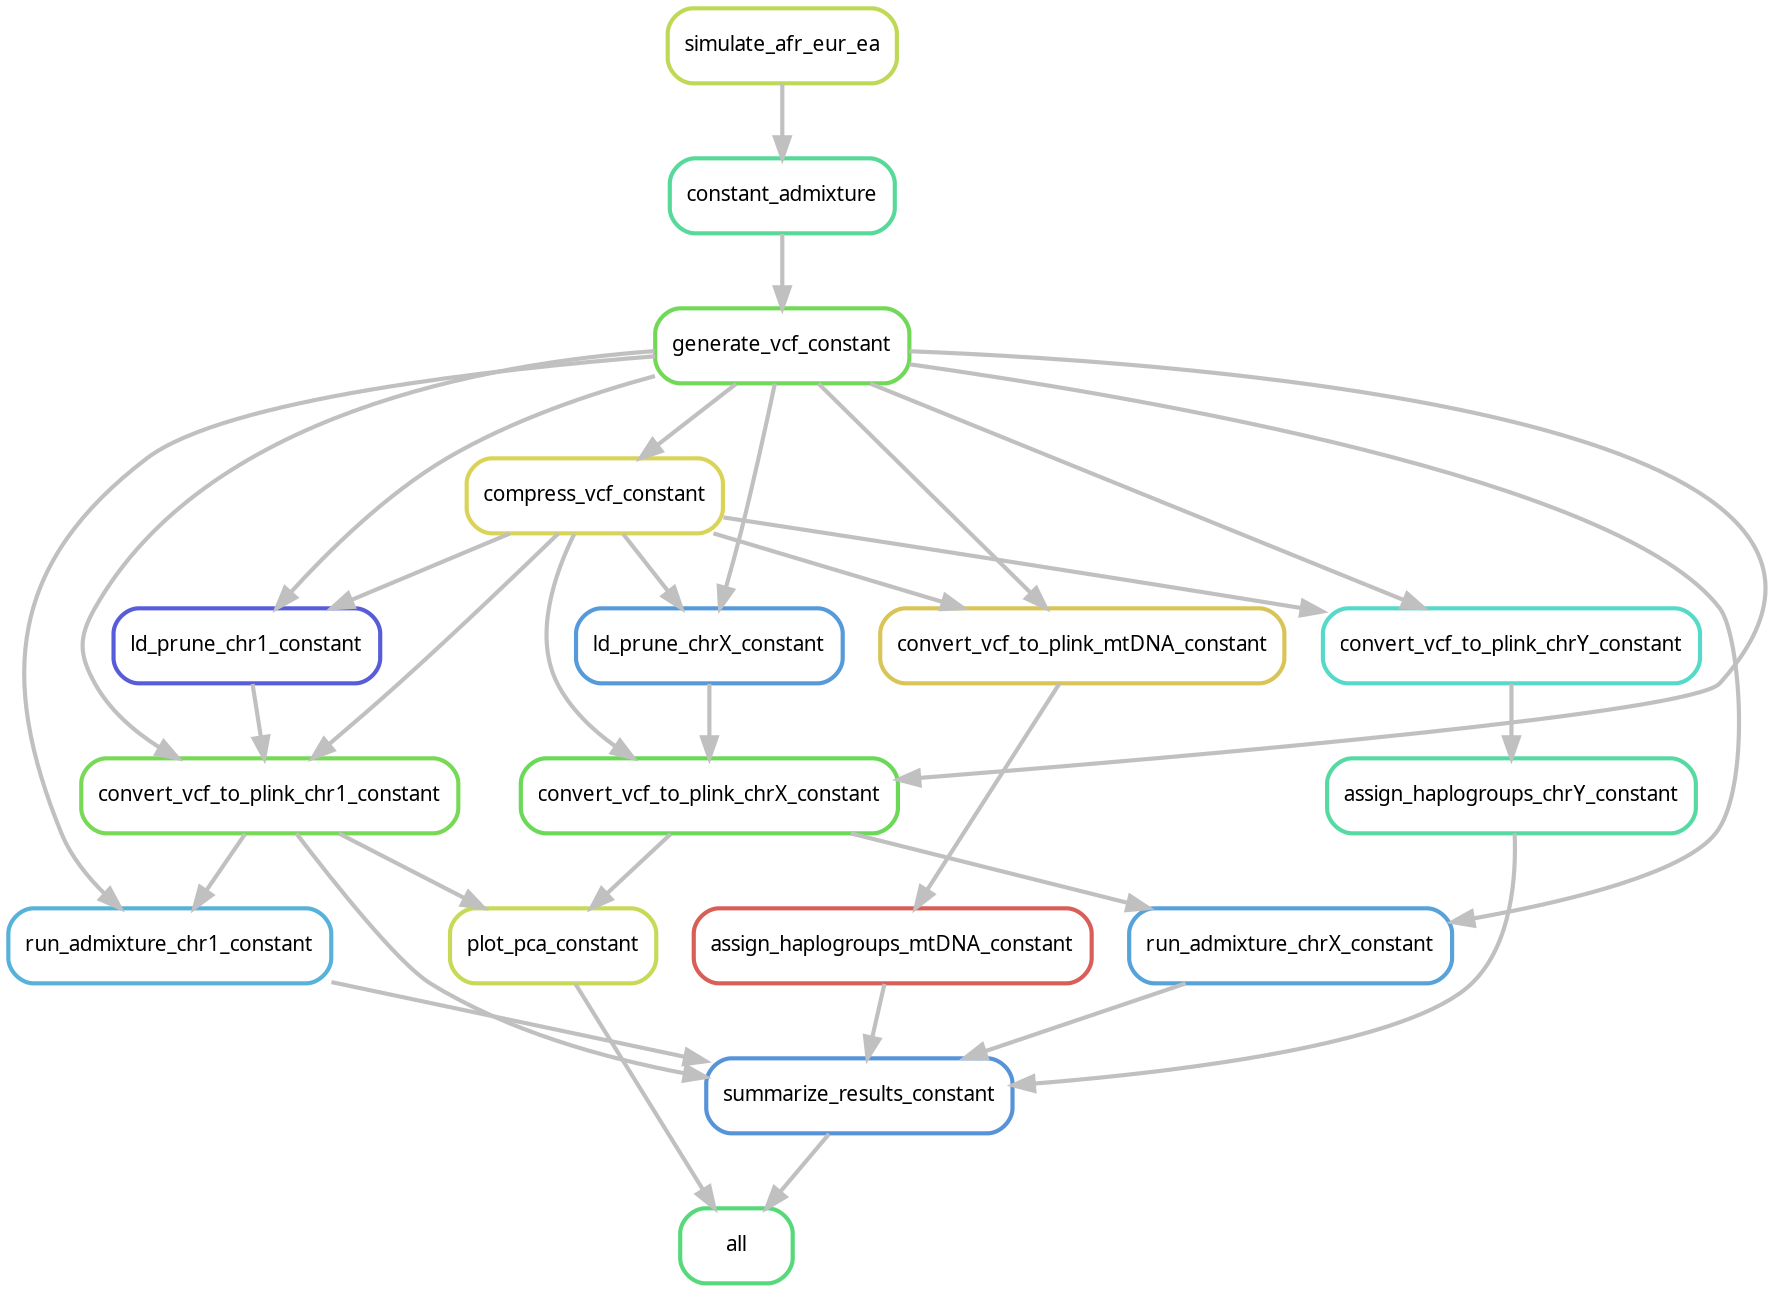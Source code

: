 digraph snakemake_dag {
    graph[bgcolor=white, margin=0];
    node[shape=box, style=rounded, fontname=sans,                 fontsize=10, penwidth=2];
    edge[penwidth=2, color=grey];
	0[label = "all", color = "0.38 0.6 0.85", style="rounded"];
	1[label = "summarize_results_constant", color = "0.59 0.6 0.85", style="rounded"];
	2[label = "run_admixture_chr1_constant", color = "0.55 0.6 0.85", style="rounded"];
	3[label = "convert_vcf_to_plink_chr1_constant", color = "0.29 0.6 0.85", style="rounded"];
	4[label = "compress_vcf_constant", color = "0.16 0.6 0.85", style="rounded"];
	5[label = "generate_vcf_constant", color = "0.30 0.6 0.85", style="rounded"];
	6[label = "constant_admixture", color = "0.42 0.6 0.85", style="rounded"];
	7[label = "simulate_afr_eur_ea", color = "0.20 0.6 0.85", style="rounded"];
	8[label = "ld_prune_chr1_constant", color = "0.66 0.6 0.85", style="rounded"];
	9[label = "run_admixture_chrX_constant", color = "0.57 0.6 0.85", style="rounded"];
	10[label = "convert_vcf_to_plink_chrX_constant", color = "0.31 0.6 0.85", style="rounded"];
	11[label = "ld_prune_chrX_constant", color = "0.58 0.6 0.85", style="rounded"];
	12[label = "assign_haplogroups_mtDNA_constant", color = "0.01 0.6 0.85", style="rounded"];
	13[label = "convert_vcf_to_plink_mtDNA_constant", color = "0.14 0.6 0.85", style="rounded"];
	14[label = "assign_haplogroups_chrY_constant", color = "0.43 0.6 0.85", style="rounded"];
	15[label = "convert_vcf_to_plink_chrY_constant", color = "0.48 0.6 0.85", style="rounded"];
	16[label = "plot_pca_constant", color = "0.19 0.6 0.85", style="rounded"];
	1 -> 0
	16 -> 0
	2 -> 1
	9 -> 1
	12 -> 1
	14 -> 1
	3 -> 1
	3 -> 2
	5 -> 2
	4 -> 3
	5 -> 3
	8 -> 3
	5 -> 4
	6 -> 5
	7 -> 6
	4 -> 8
	5 -> 8
	10 -> 9
	5 -> 9
	4 -> 10
	5 -> 10
	11 -> 10
	4 -> 11
	5 -> 11
	13 -> 12
	4 -> 13
	5 -> 13
	15 -> 14
	4 -> 15
	5 -> 15
	3 -> 16
	10 -> 16
}            
